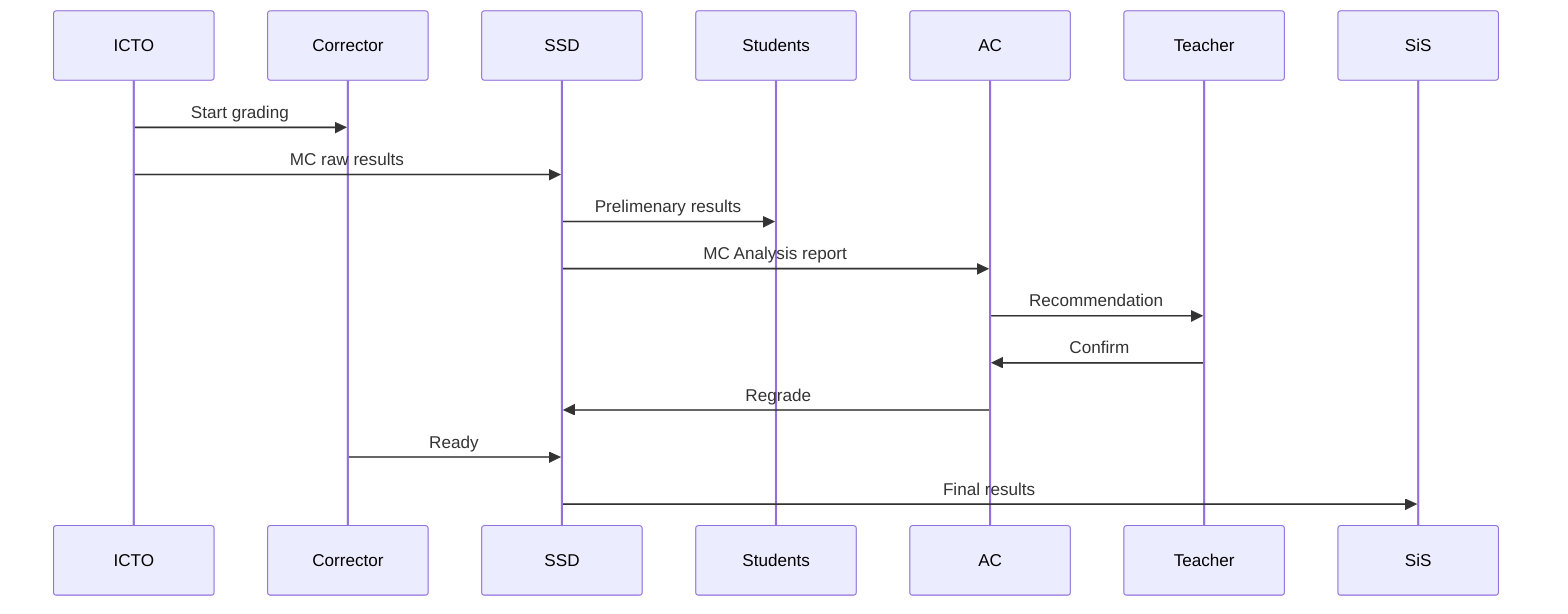 sequenceDiagram
           ICTO->>Corrector: Start grading
           ICTO->>SSD: MC raw results
           SSD->>Students: Prelimenary results           
           SSD->>AC: MC Analysis report
           AC->>Teacher: Recommendation
           Teacher->>AC: Confirm
           AC->>SSD: Regrade
           Corrector->>SSD: Ready
           SSD->>SiS: Final results